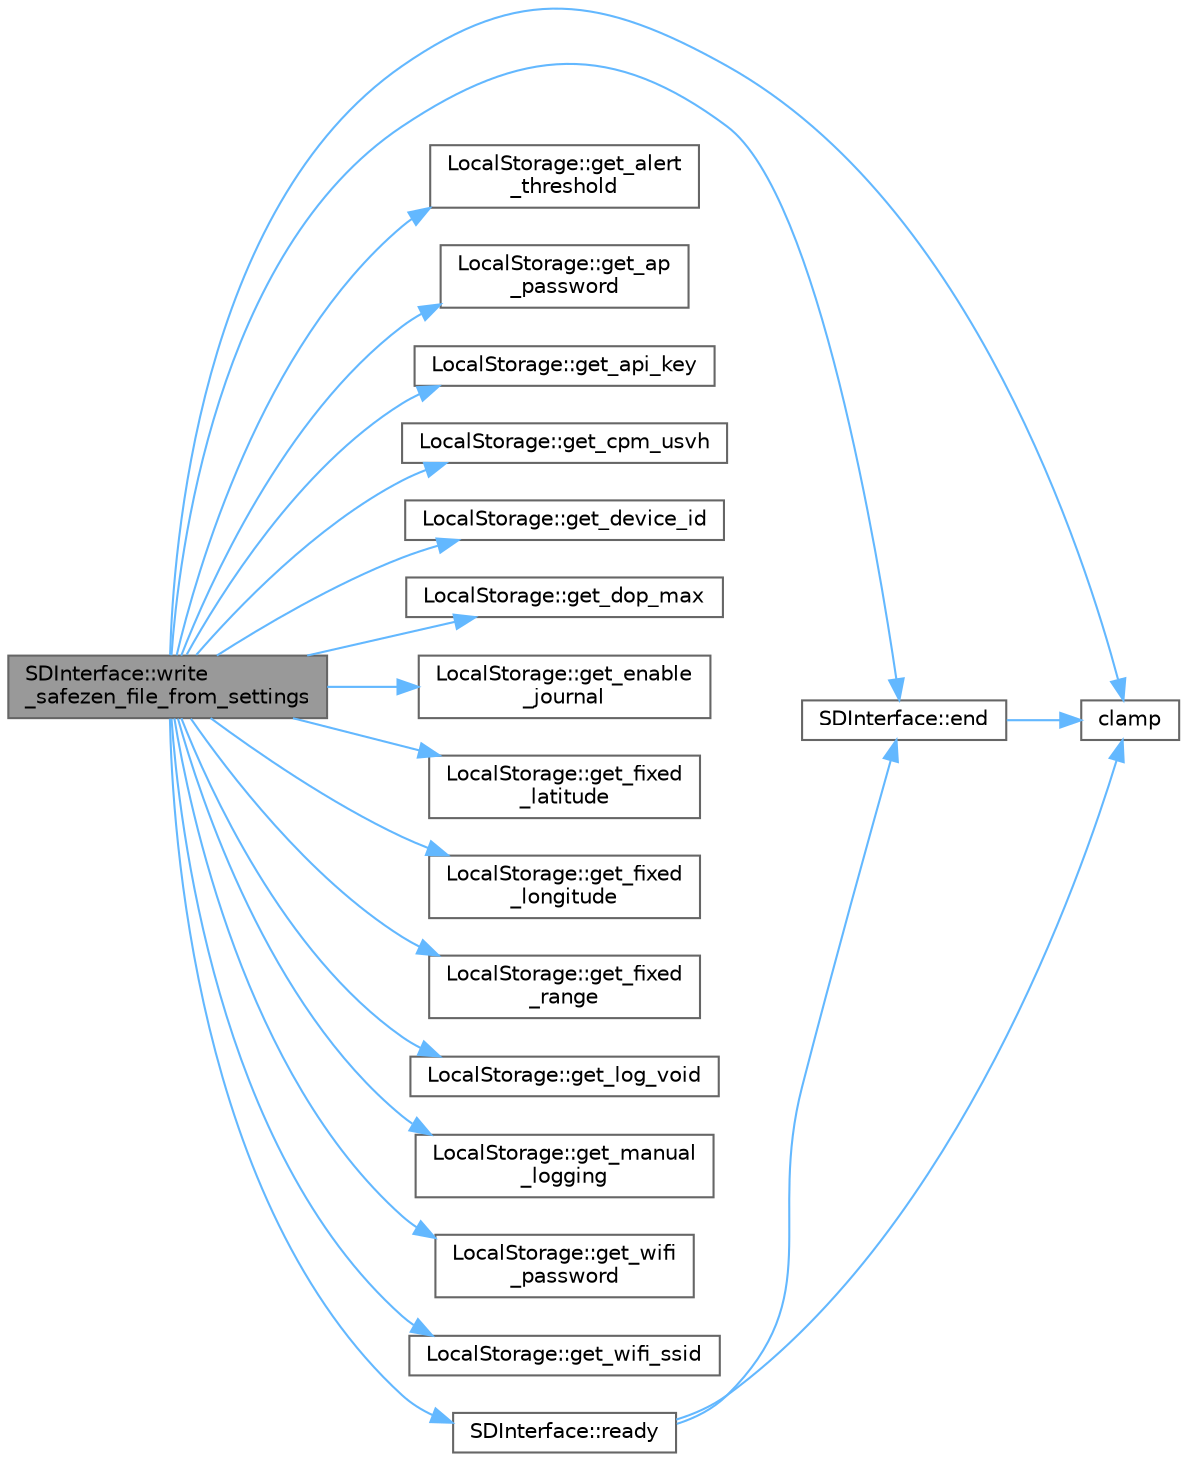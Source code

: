 digraph "SDInterface::write_safezen_file_from_settings"
{
 // LATEX_PDF_SIZE
  bgcolor="transparent";
  edge [fontname=Helvetica,fontsize=10,labelfontname=Helvetica,labelfontsize=10];
  node [fontname=Helvetica,fontsize=10,shape=box,height=0.2,width=0.4];
  rankdir="LR";
  Node1 [id="Node000001",label="SDInterface::write\l_safezen_file_from_settings",height=0.2,width=0.4,color="gray40", fillcolor="grey60", style="filled", fontcolor="black",tooltip=" "];
  Node1 -> Node2 [id="edge1_Node000001_Node000002",color="steelblue1",style="solid",tooltip=" "];
  Node2 [id="Node000002",label="clamp",height=0.2,width=0.4,color="grey40", fillcolor="white", style="filled",URL="$archive_2bgeigie__firmware__pio_2src_2configuration__server_8cpp.html#aed8613cf8a8e4ab677db757821414653",tooltip=" "];
  Node1 -> Node3 [id="edge2_Node000001_Node000003",color="steelblue1",style="solid",tooltip=" "];
  Node3 [id="Node000003",label="SDInterface::end",height=0.2,width=0.4,color="grey40", fillcolor="white", style="filled",URL="$class_s_d_interface.html#a9975927e1e09aa528248b65aafd3f17a",tooltip=" "];
  Node3 -> Node2 [id="edge3_Node000003_Node000002",color="steelblue1",style="solid",tooltip=" "];
  Node1 -> Node4 [id="edge4_Node000001_Node000004",color="steelblue1",style="solid",tooltip=" "];
  Node4 [id="Node000004",label="LocalStorage::get_alert\l_threshold",height=0.2,width=0.4,color="grey40", fillcolor="white", style="filled",URL="$class_local_storage.html#a5434f10e036beedc21b5382f9234981a",tooltip=" "];
  Node1 -> Node5 [id="edge5_Node000001_Node000005",color="steelblue1",style="solid",tooltip=" "];
  Node5 [id="Node000005",label="LocalStorage::get_ap\l_password",height=0.2,width=0.4,color="grey40", fillcolor="white", style="filled",URL="$class_local_storage.html#a3cc3942e1b3d46088e4ec092dd9b5034",tooltip=" "];
  Node1 -> Node6 [id="edge6_Node000001_Node000006",color="steelblue1",style="solid",tooltip=" "];
  Node6 [id="Node000006",label="LocalStorage::get_api_key",height=0.2,width=0.4,color="grey40", fillcolor="white", style="filled",URL="$class_local_storage.html#a119e9cbf7e8edad53786b070ee2cb298",tooltip=" "];
  Node1 -> Node7 [id="edge7_Node000001_Node000007",color="steelblue1",style="solid",tooltip=" "];
  Node7 [id="Node000007",label="LocalStorage::get_cpm_usvh",height=0.2,width=0.4,color="grey40", fillcolor="white", style="filled",URL="$class_local_storage.html#a79a337d9f87106bc59e28a9f91796588",tooltip=" "];
  Node1 -> Node8 [id="edge8_Node000001_Node000008",color="steelblue1",style="solid",tooltip=" "];
  Node8 [id="Node000008",label="LocalStorage::get_device_id",height=0.2,width=0.4,color="grey40", fillcolor="white", style="filled",URL="$class_local_storage.html#a21a006de02dc8ab7f3a47aafeb894f65",tooltip=" "];
  Node1 -> Node9 [id="edge9_Node000001_Node000009",color="steelblue1",style="solid",tooltip=" "];
  Node9 [id="Node000009",label="LocalStorage::get_dop_max",height=0.2,width=0.4,color="grey40", fillcolor="white", style="filled",URL="$class_local_storage.html#a90c32142b83907cfd9acba79c8221c63",tooltip=" "];
  Node1 -> Node10 [id="edge10_Node000001_Node000010",color="steelblue1",style="solid",tooltip=" "];
  Node10 [id="Node000010",label="LocalStorage::get_enable\l_journal",height=0.2,width=0.4,color="grey40", fillcolor="white", style="filled",URL="$class_local_storage.html#aa662366b5f7c3e35dd844dc93886bde1",tooltip=" "];
  Node1 -> Node11 [id="edge11_Node000001_Node000011",color="steelblue1",style="solid",tooltip=" "];
  Node11 [id="Node000011",label="LocalStorage::get_fixed\l_latitude",height=0.2,width=0.4,color="grey40", fillcolor="white", style="filled",URL="$class_local_storage.html#a2366a6a1473c708580e4b9ad1d92f3ca",tooltip=" "];
  Node1 -> Node12 [id="edge12_Node000001_Node000012",color="steelblue1",style="solid",tooltip=" "];
  Node12 [id="Node000012",label="LocalStorage::get_fixed\l_longitude",height=0.2,width=0.4,color="grey40", fillcolor="white", style="filled",URL="$class_local_storage.html#a2972e2632be5da773cfa65e23be878e5",tooltip=" "];
  Node1 -> Node13 [id="edge13_Node000001_Node000013",color="steelblue1",style="solid",tooltip=" "];
  Node13 [id="Node000013",label="LocalStorage::get_fixed\l_range",height=0.2,width=0.4,color="grey40", fillcolor="white", style="filled",URL="$class_local_storage.html#aac7014bfb52a62f890592c21ed41c968",tooltip=" "];
  Node1 -> Node14 [id="edge14_Node000001_Node000014",color="steelblue1",style="solid",tooltip=" "];
  Node14 [id="Node000014",label="LocalStorage::get_log_void",height=0.2,width=0.4,color="grey40", fillcolor="white", style="filled",URL="$class_local_storage.html#adba9d64409a8a882f4cd36b92e01342b",tooltip=" "];
  Node1 -> Node15 [id="edge15_Node000001_Node000015",color="steelblue1",style="solid",tooltip=" "];
  Node15 [id="Node000015",label="LocalStorage::get_manual\l_logging",height=0.2,width=0.4,color="grey40", fillcolor="white", style="filled",URL="$class_local_storage.html#a213ff59d5af95ac21edcded1dc8f2143",tooltip=" "];
  Node1 -> Node16 [id="edge16_Node000001_Node000016",color="steelblue1",style="solid",tooltip=" "];
  Node16 [id="Node000016",label="LocalStorage::get_wifi\l_password",height=0.2,width=0.4,color="grey40", fillcolor="white", style="filled",URL="$class_local_storage.html#a619ba1c828df4e5c97e7ac77115e72a2",tooltip=" "];
  Node1 -> Node17 [id="edge17_Node000001_Node000017",color="steelblue1",style="solid",tooltip=" "];
  Node17 [id="Node000017",label="LocalStorage::get_wifi_ssid",height=0.2,width=0.4,color="grey40", fillcolor="white", style="filled",URL="$class_local_storage.html#a8d0807c2fad52121c446d91f85976856",tooltip=" "];
  Node1 -> Node18 [id="edge18_Node000001_Node000018",color="steelblue1",style="solid",tooltip=" "];
  Node18 [id="Node000018",label="SDInterface::ready",height=0.2,width=0.4,color="grey40", fillcolor="white", style="filled",URL="$class_s_d_interface.html#a1bfbb7e34aa9616fd103ffc12c3c0fbe",tooltip=" "];
  Node18 -> Node2 [id="edge19_Node000018_Node000002",color="steelblue1",style="solid",tooltip=" "];
  Node18 -> Node3 [id="edge20_Node000018_Node000003",color="steelblue1",style="solid",tooltip=" "];
}
